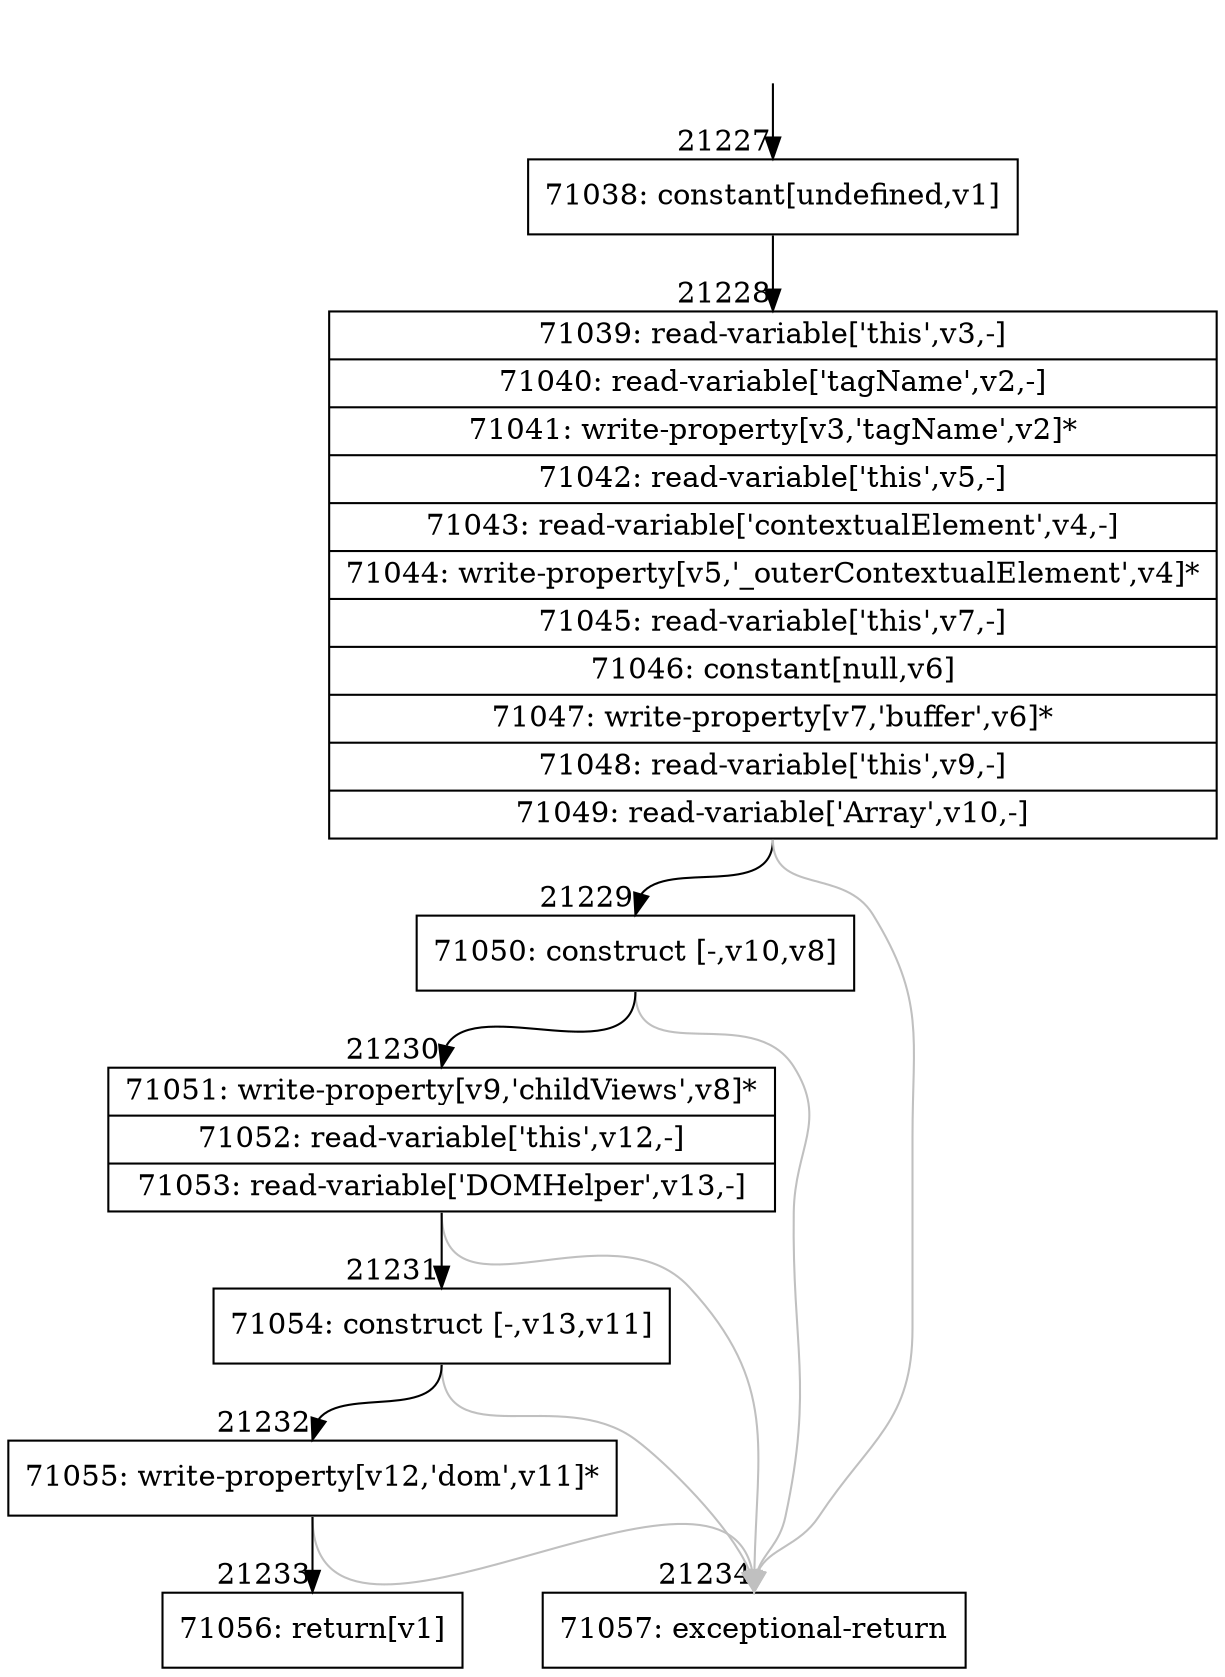 digraph {
rankdir="TD"
BB_entry1856[shape=none,label=""];
BB_entry1856 -> BB21227 [tailport=s, headport=n, headlabel="    21227"]
BB21227 [shape=record label="{71038: constant[undefined,v1]}" ] 
BB21227 -> BB21228 [tailport=s, headport=n, headlabel="      21228"]
BB21228 [shape=record label="{71039: read-variable['this',v3,-]|71040: read-variable['tagName',v2,-]|71041: write-property[v3,'tagName',v2]*|71042: read-variable['this',v5,-]|71043: read-variable['contextualElement',v4,-]|71044: write-property[v5,'_outerContextualElement',v4]*|71045: read-variable['this',v7,-]|71046: constant[null,v6]|71047: write-property[v7,'buffer',v6]*|71048: read-variable['this',v9,-]|71049: read-variable['Array',v10,-]}" ] 
BB21228 -> BB21229 [tailport=s, headport=n, headlabel="      21229"]
BB21228 -> BB21234 [tailport=s, headport=n, color=gray, headlabel="      21234"]
BB21229 [shape=record label="{71050: construct [-,v10,v8]}" ] 
BB21229 -> BB21230 [tailport=s, headport=n, headlabel="      21230"]
BB21229 -> BB21234 [tailport=s, headport=n, color=gray]
BB21230 [shape=record label="{71051: write-property[v9,'childViews',v8]*|71052: read-variable['this',v12,-]|71053: read-variable['DOMHelper',v13,-]}" ] 
BB21230 -> BB21231 [tailport=s, headport=n, headlabel="      21231"]
BB21230 -> BB21234 [tailport=s, headport=n, color=gray]
BB21231 [shape=record label="{71054: construct [-,v13,v11]}" ] 
BB21231 -> BB21232 [tailport=s, headport=n, headlabel="      21232"]
BB21231 -> BB21234 [tailport=s, headport=n, color=gray]
BB21232 [shape=record label="{71055: write-property[v12,'dom',v11]*}" ] 
BB21232 -> BB21233 [tailport=s, headport=n, headlabel="      21233"]
BB21232 -> BB21234 [tailport=s, headport=n, color=gray]
BB21233 [shape=record label="{71056: return[v1]}" ] 
BB21234 [shape=record label="{71057: exceptional-return}" ] 
//#$~ 39850
}

